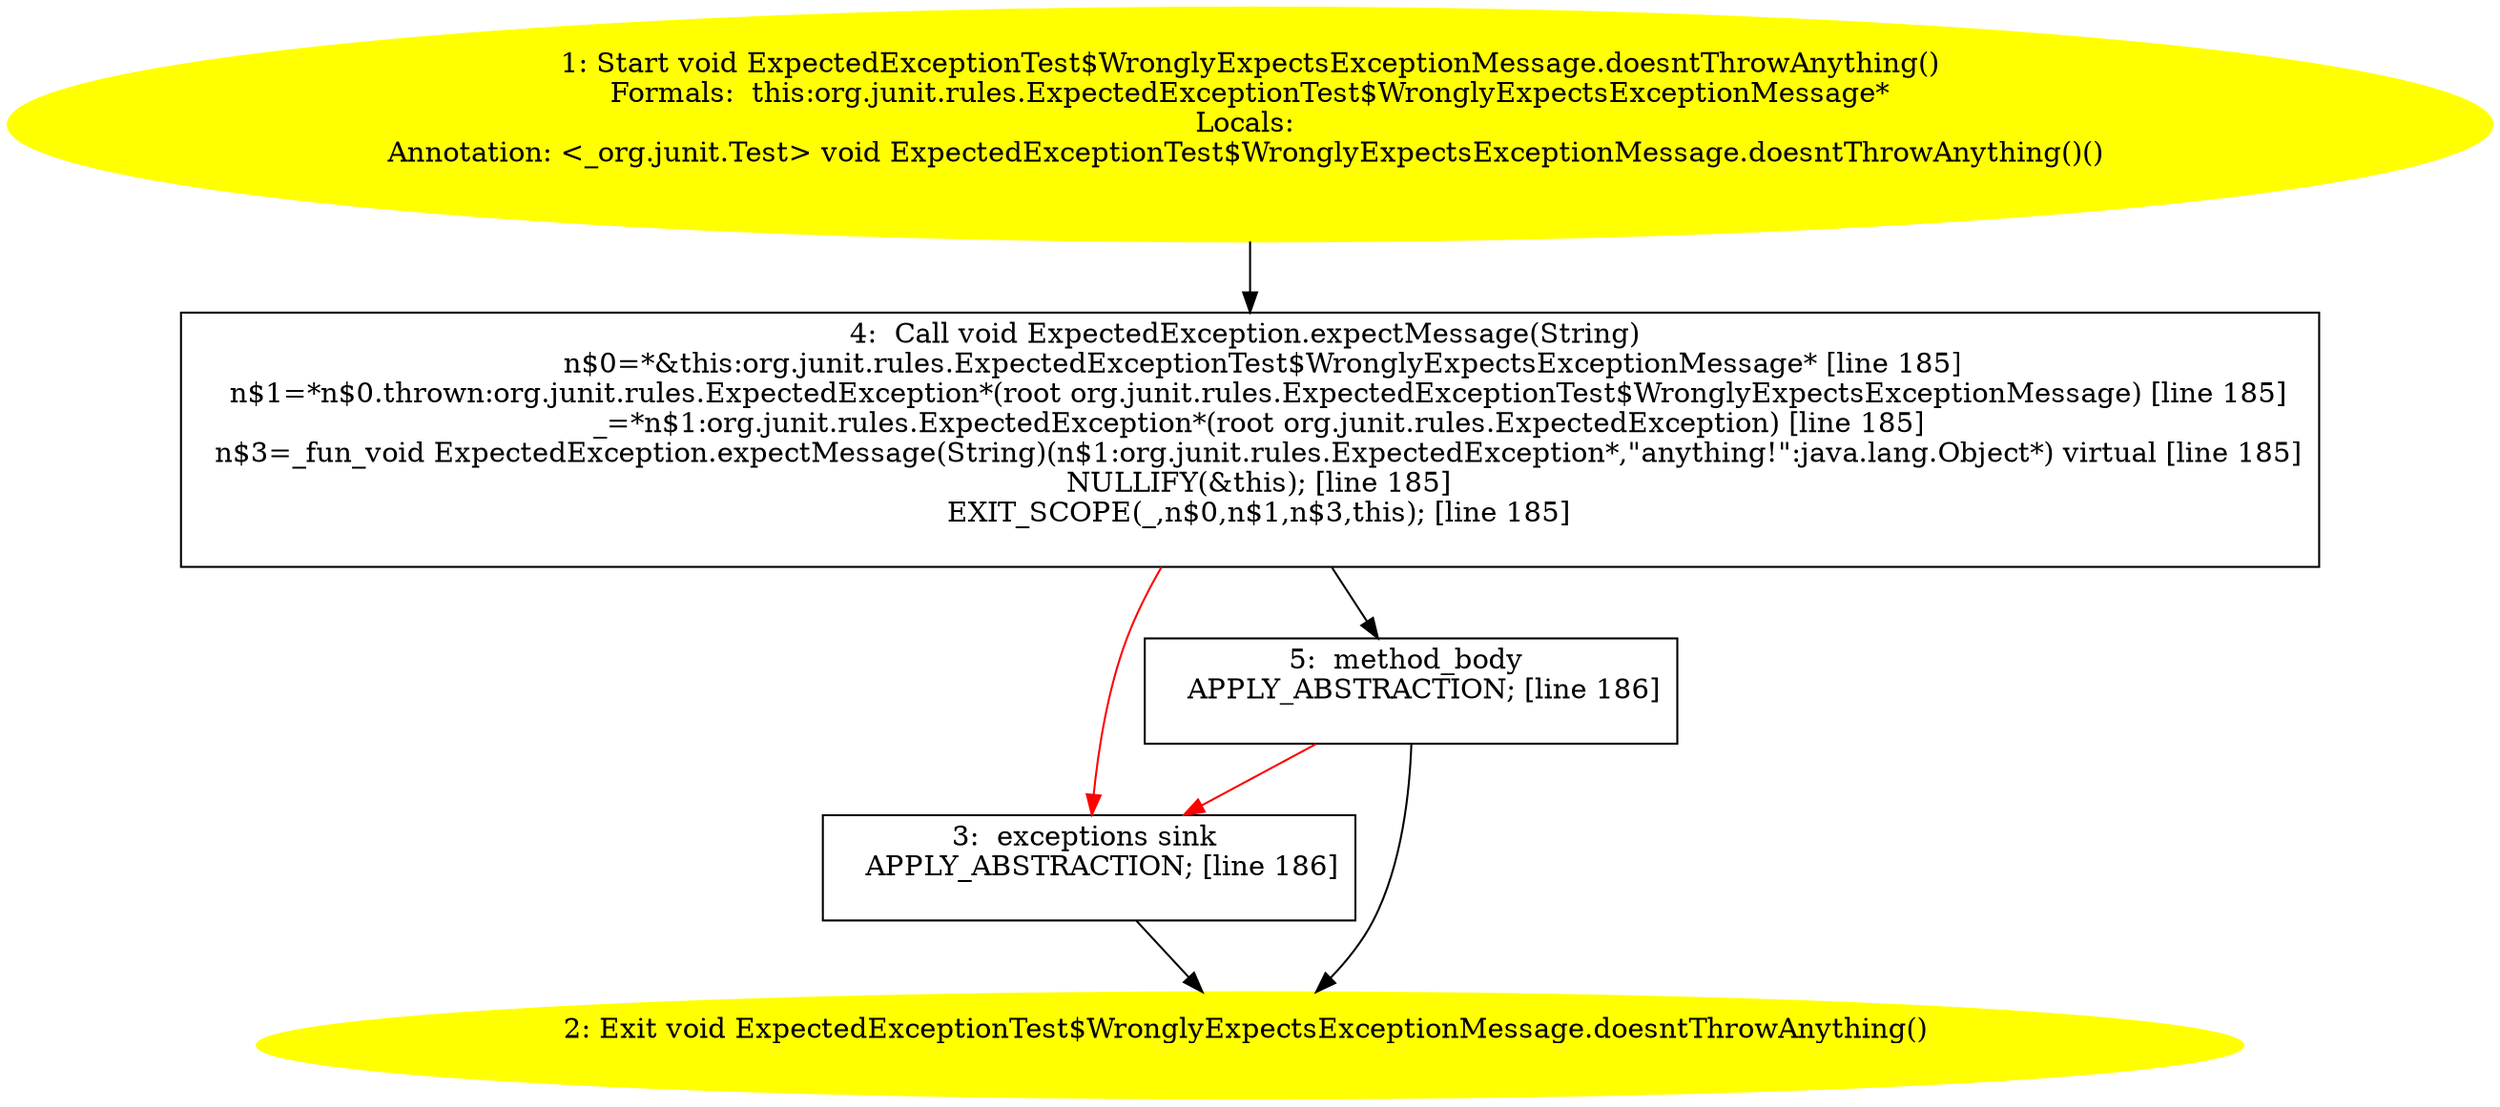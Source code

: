 /* @generated */
digraph cfg {
"org.junit.rules.ExpectedExceptionTest$WronglyExpectsExceptionMessage.doesntThrowAnything():void.444ab7339c9345cc1d99d9bd51e01503_1" [label="1: Start void ExpectedExceptionTest$WronglyExpectsExceptionMessage.doesntThrowAnything()\nFormals:  this:org.junit.rules.ExpectedExceptionTest$WronglyExpectsExceptionMessage*\nLocals: \nAnnotation: <_org.junit.Test> void ExpectedExceptionTest$WronglyExpectsExceptionMessage.doesntThrowAnything()() \n  " color=yellow style=filled]
	

	 "org.junit.rules.ExpectedExceptionTest$WronglyExpectsExceptionMessage.doesntThrowAnything():void.444ab7339c9345cc1d99d9bd51e01503_1" -> "org.junit.rules.ExpectedExceptionTest$WronglyExpectsExceptionMessage.doesntThrowAnything():void.444ab7339c9345cc1d99d9bd51e01503_4" ;
"org.junit.rules.ExpectedExceptionTest$WronglyExpectsExceptionMessage.doesntThrowAnything():void.444ab7339c9345cc1d99d9bd51e01503_2" [label="2: Exit void ExpectedExceptionTest$WronglyExpectsExceptionMessage.doesntThrowAnything() \n  " color=yellow style=filled]
	

"org.junit.rules.ExpectedExceptionTest$WronglyExpectsExceptionMessage.doesntThrowAnything():void.444ab7339c9345cc1d99d9bd51e01503_3" [label="3:  exceptions sink \n   APPLY_ABSTRACTION; [line 186]\n " shape="box"]
	

	 "org.junit.rules.ExpectedExceptionTest$WronglyExpectsExceptionMessage.doesntThrowAnything():void.444ab7339c9345cc1d99d9bd51e01503_3" -> "org.junit.rules.ExpectedExceptionTest$WronglyExpectsExceptionMessage.doesntThrowAnything():void.444ab7339c9345cc1d99d9bd51e01503_2" ;
"org.junit.rules.ExpectedExceptionTest$WronglyExpectsExceptionMessage.doesntThrowAnything():void.444ab7339c9345cc1d99d9bd51e01503_4" [label="4:  Call void ExpectedException.expectMessage(String) \n   n$0=*&this:org.junit.rules.ExpectedExceptionTest$WronglyExpectsExceptionMessage* [line 185]\n  n$1=*n$0.thrown:org.junit.rules.ExpectedException*(root org.junit.rules.ExpectedExceptionTest$WronglyExpectsExceptionMessage) [line 185]\n  _=*n$1:org.junit.rules.ExpectedException*(root org.junit.rules.ExpectedException) [line 185]\n  n$3=_fun_void ExpectedException.expectMessage(String)(n$1:org.junit.rules.ExpectedException*,\"anything!\":java.lang.Object*) virtual [line 185]\n  NULLIFY(&this); [line 185]\n  EXIT_SCOPE(_,n$0,n$1,n$3,this); [line 185]\n " shape="box"]
	

	 "org.junit.rules.ExpectedExceptionTest$WronglyExpectsExceptionMessage.doesntThrowAnything():void.444ab7339c9345cc1d99d9bd51e01503_4" -> "org.junit.rules.ExpectedExceptionTest$WronglyExpectsExceptionMessage.doesntThrowAnything():void.444ab7339c9345cc1d99d9bd51e01503_5" ;
	 "org.junit.rules.ExpectedExceptionTest$WronglyExpectsExceptionMessage.doesntThrowAnything():void.444ab7339c9345cc1d99d9bd51e01503_4" -> "org.junit.rules.ExpectedExceptionTest$WronglyExpectsExceptionMessage.doesntThrowAnything():void.444ab7339c9345cc1d99d9bd51e01503_3" [color="red" ];
"org.junit.rules.ExpectedExceptionTest$WronglyExpectsExceptionMessage.doesntThrowAnything():void.444ab7339c9345cc1d99d9bd51e01503_5" [label="5:  method_body \n   APPLY_ABSTRACTION; [line 186]\n " shape="box"]
	

	 "org.junit.rules.ExpectedExceptionTest$WronglyExpectsExceptionMessage.doesntThrowAnything():void.444ab7339c9345cc1d99d9bd51e01503_5" -> "org.junit.rules.ExpectedExceptionTest$WronglyExpectsExceptionMessage.doesntThrowAnything():void.444ab7339c9345cc1d99d9bd51e01503_2" ;
	 "org.junit.rules.ExpectedExceptionTest$WronglyExpectsExceptionMessage.doesntThrowAnything():void.444ab7339c9345cc1d99d9bd51e01503_5" -> "org.junit.rules.ExpectedExceptionTest$WronglyExpectsExceptionMessage.doesntThrowAnything():void.444ab7339c9345cc1d99d9bd51e01503_3" [color="red" ];
}
